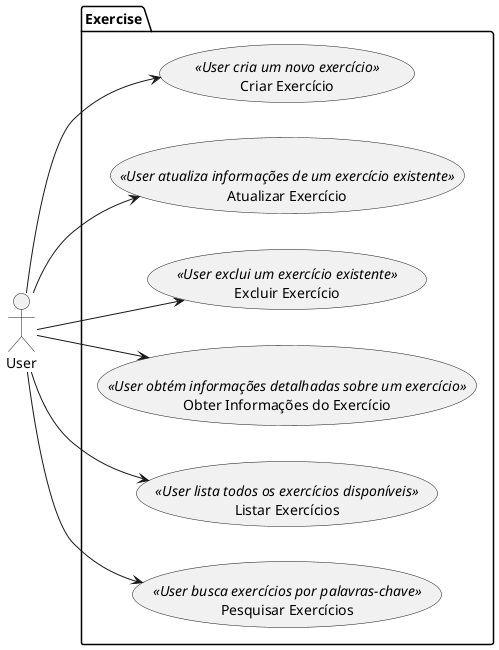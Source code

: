 @startuml
left to right direction

actor User as u

package "Exercise" {
  usecase "Criar Exercício" as UC1 <<User cria um novo exercício>>

  usecase "Atualizar Exercício" as UC2 <<User atualiza informações de um exercício existente>>

  usecase "Excluir Exercício" as UC3 <<User exclui um exercício existente>>

  usecase "Obter Informações do Exercício" as UC4 <<User obtém informações detalhadas sobre um exercício>>

  usecase "Listar Exercícios" as UC5 <<User lista todos os exercícios disponíveis>>

  usecase "Pesquisar Exercícios" as UC6 <<User busca exercícios por palavras-chave>>


}

u --> UC1
u --> UC2
u --> UC3
u --> UC4
u --> UC5
u --> UC6


@enduml
